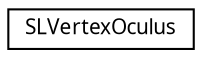 digraph "Graphical Class Hierarchy"
{
 // LATEX_PDF_SIZE
  edge [fontname="Arial.ttf",fontsize="10",labelfontname="Arial.ttf",labelfontsize="10"];
  node [fontname="Arial.ttf",fontsize="10",shape=record];
  rankdir="LR";
  Node0 [label="SLVertexOculus",height=0.2,width=0.4,color="black", fillcolor="white", style="filled",URL="$struct_s_l_vertex_oculus.html",tooltip="Distorted vertex used to draw in the Oculus frame buffer."];
}
